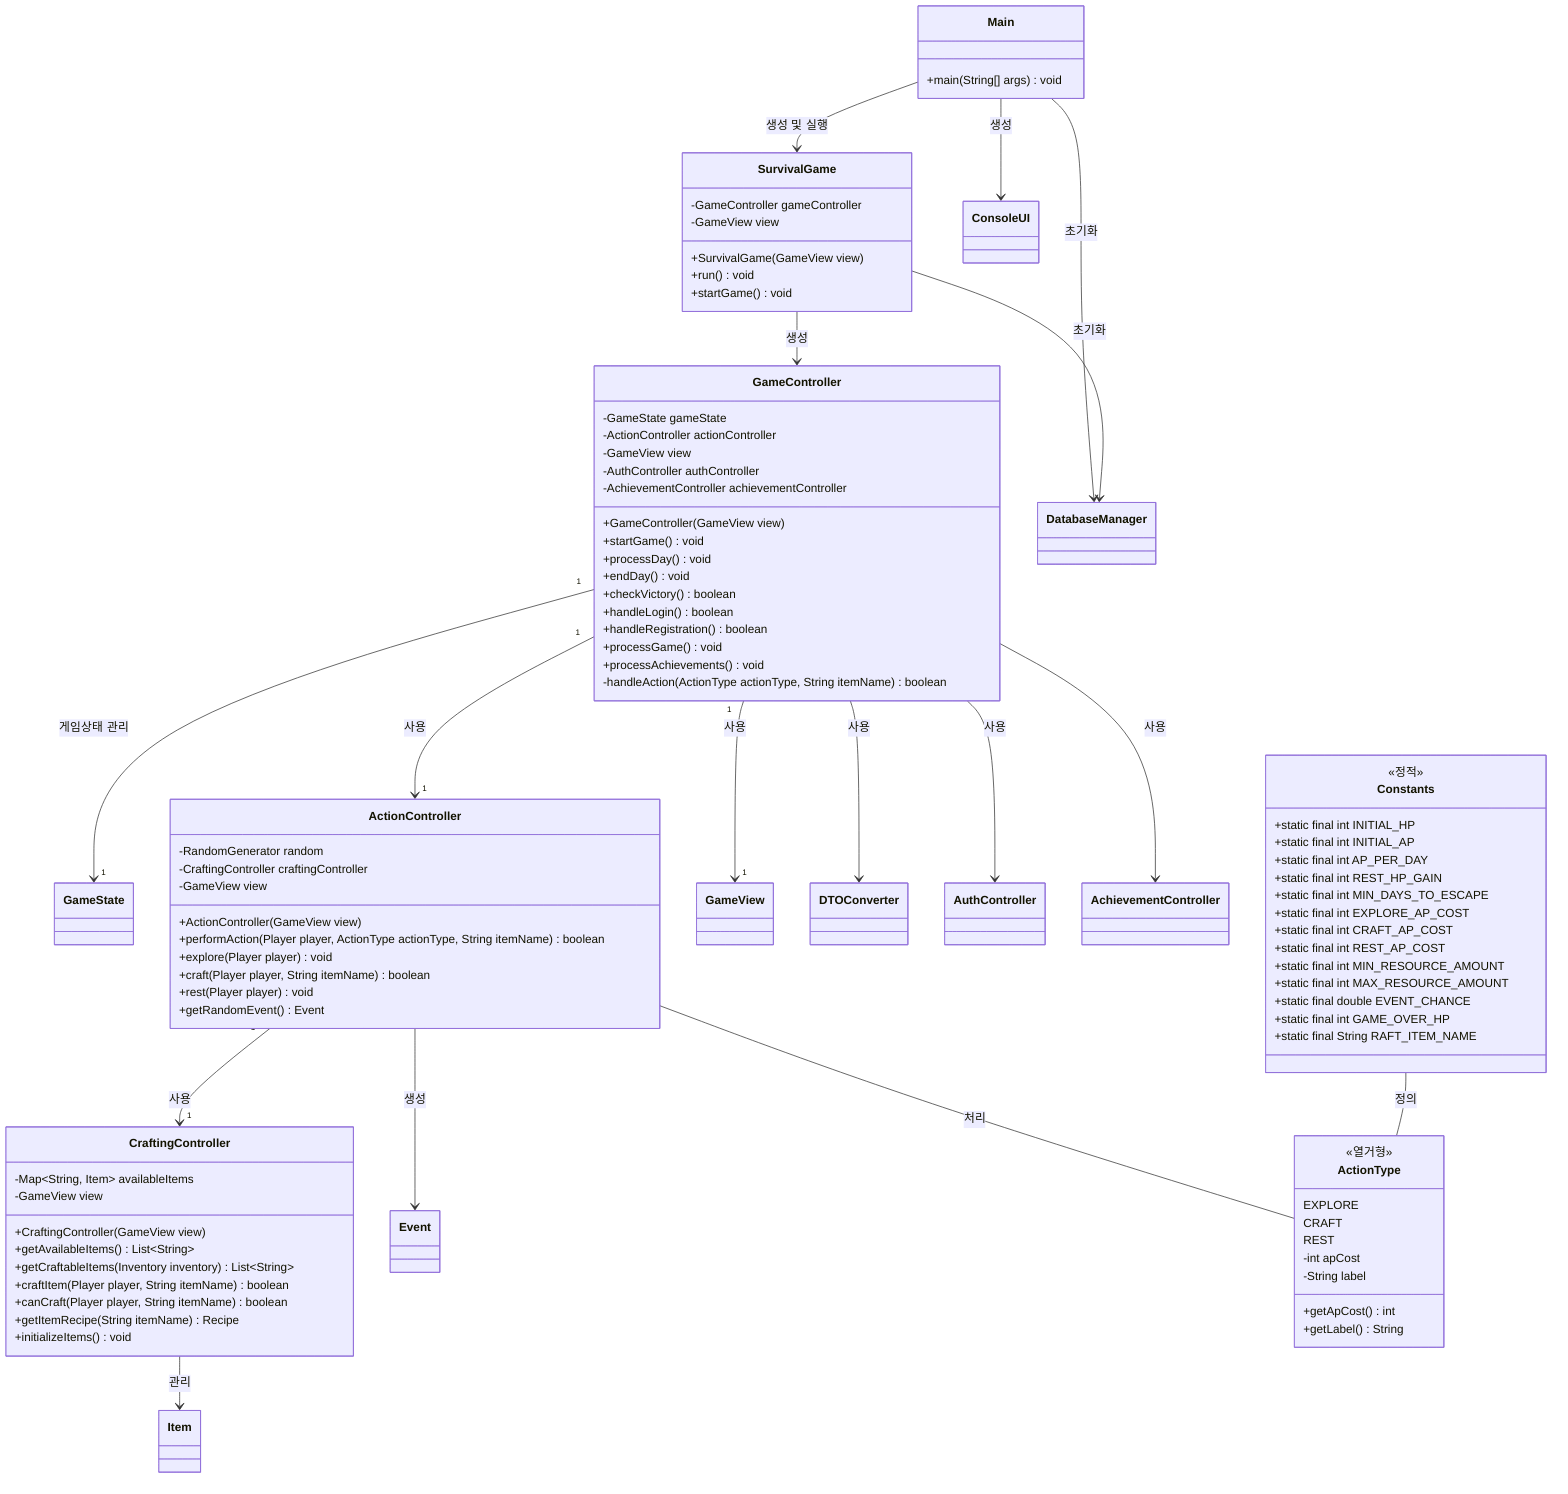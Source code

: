 classDiagram
    %% 컨트롤러 다이어그램: 게임 로직과 흐름 제어

    %% 컨트롤러 간의 관계
    GameController "1" --> "1" GameState : 게임상태 관리
    GameController "1" --> "1" ActionController : 사용
    GameController "1" --> "1" GameView : 사용
    GameController --> DTOConverter : 사용
    GameController --> AuthController : 사용
    GameController --> AchievementController : 사용
    ActionController "1" --> "1" CraftingController : 사용
    ActionController --> Event : 생성
    CraftingController --> Item : 관리

    %% 열거형 관계
    ActionController -- ActionType : 처리
    Constants -- ActionType : 정의

    %% Main 애플리케이션 흐름
    Main --> SurvivalGame : 생성 및 실행
    Main --> DatabaseManager : 초기화
    Main --> ConsoleUI : 생성
    SurvivalGame --> DatabaseManager : 초기화
    SurvivalGame --> GameController : 생성
    
    class GameController {
        -GameState gameState
        -ActionController actionController
        -GameView view
        -AuthController authController
        -AchievementController achievementController
        +GameController(GameView view)
        +startGame() void
        +processDay() void
        +endDay() void
        +checkVictory() boolean
        +handleLogin() boolean
        +handleRegistration() boolean
        +processGame() void
        +processAchievements() void
        -handleAction(ActionType actionType, String itemName) boolean
    }
    
    class ActionController {
        -RandomGenerator random
        -CraftingController craftingController
        -GameView view
        +ActionController(GameView view)
        +performAction(Player player, ActionType actionType, String itemName) boolean
        +explore(Player player) void
        +craft(Player player, String itemName) boolean
        +rest(Player player) void
        +getRandomEvent() Event
    }
    
    class CraftingController {
        -Map~String, Item~ availableItems
        -GameView view
        +CraftingController(GameView view)
        +getAvailableItems() List~String~
        +getCraftableItems(Inventory inventory) List~String~
        +craftItem(Player player, String itemName) boolean
        +canCraft(Player player, String itemName) boolean
        +getItemRecipe(String itemName) Recipe
        +initializeItems() void
    }
    
    class ActionType {
        <<열거형>>
        EXPLORE
        CRAFT
        REST
        -int apCost
        -String label
        +getApCost() int
        +getLabel() String
    }
    
    class Constants {
        <<정적>>
        +static final int INITIAL_HP
        +static final int INITIAL_AP
        +static final int AP_PER_DAY
        +static final int REST_HP_GAIN
        +static final int MIN_DAYS_TO_ESCAPE
        +static final int EXPLORE_AP_COST
        +static final int CRAFT_AP_COST
        +static final int REST_AP_COST
        +static final int MIN_RESOURCE_AMOUNT
        +static final int MAX_RESOURCE_AMOUNT
        +static final double EVENT_CHANCE
        +static final int GAME_OVER_HP
        +static final String RAFT_ITEM_NAME
    }
    
    class SurvivalGame {
        -GameController gameController
        -GameView view
        +SurvivalGame(GameView view)
        +run() void
        +startGame() void
    }
    
    class Main {
        +main(String[] args) void
    }